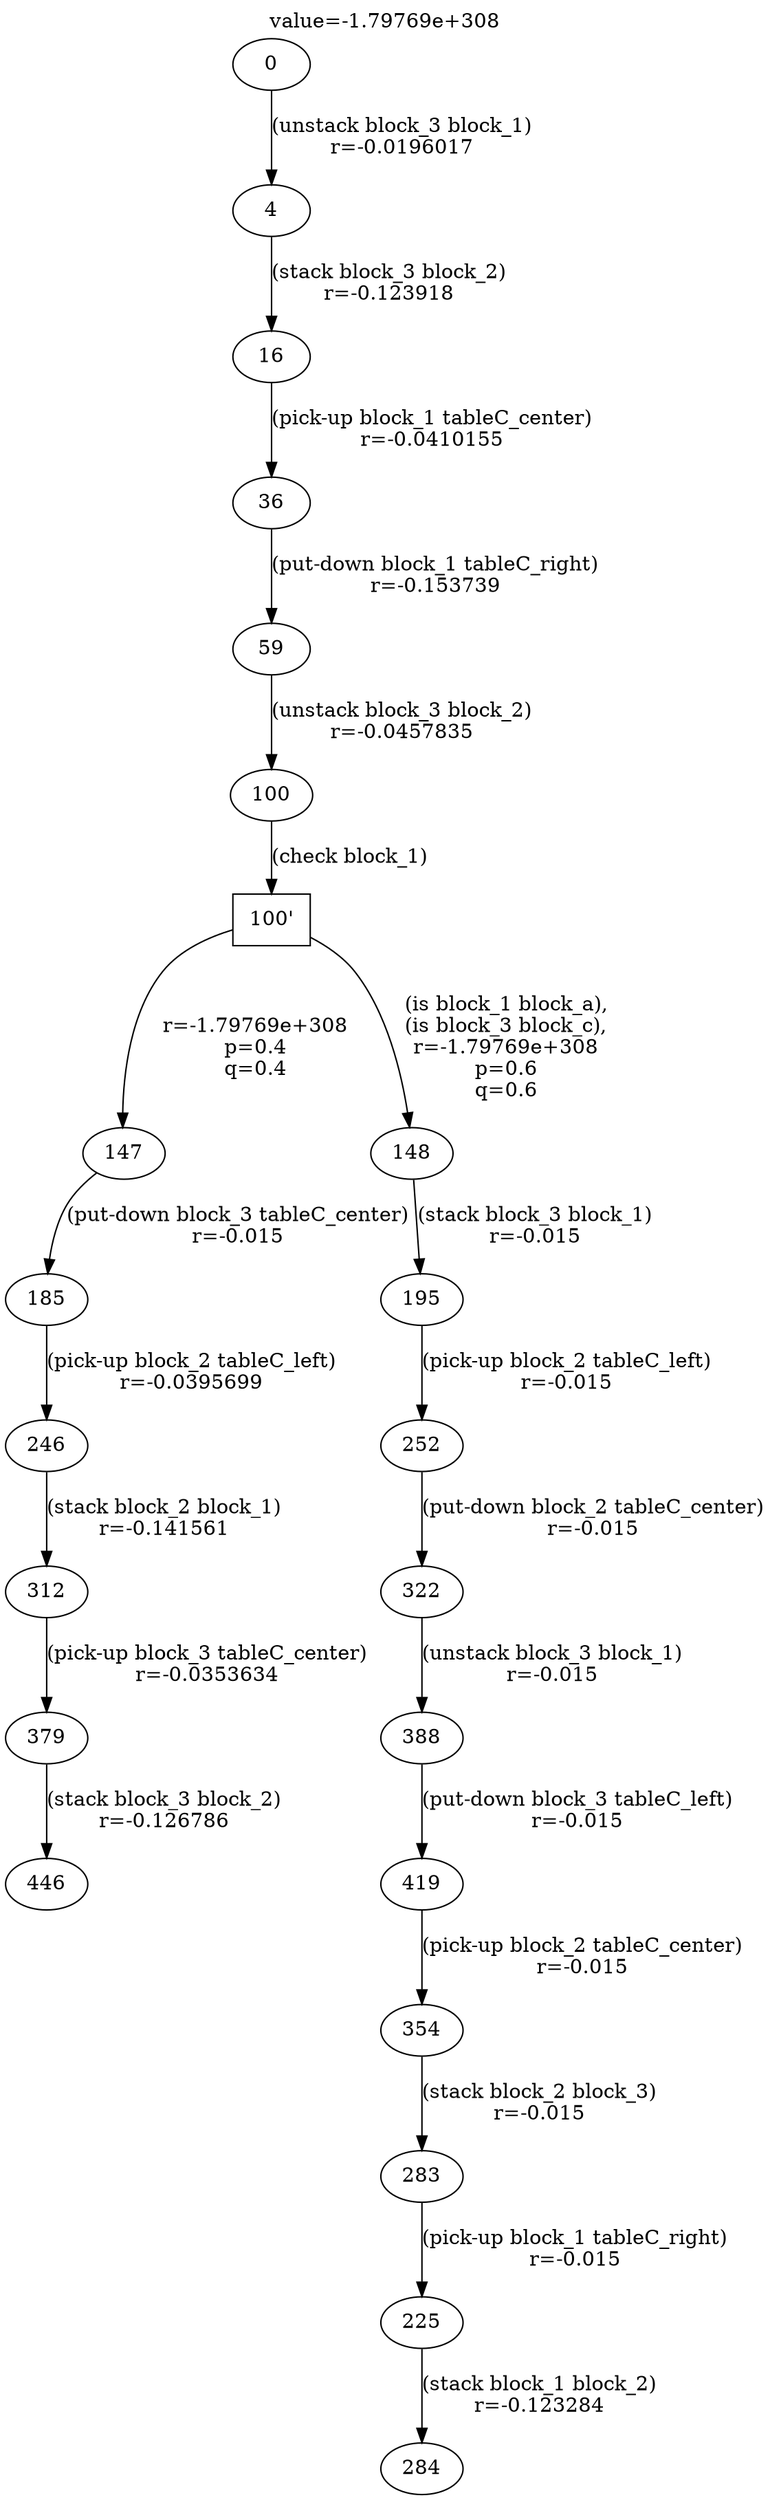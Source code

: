digraph g{
label="value=-1.79769e+308"
labelloc=top
0->4 [ label="(unstack block_3 block_1)
r=-0.0196017" ];
4->16 [ label="(stack block_3 block_2)
r=-0.123918" ];
16->36 [ label="(pick-up block_1 tableC_center)
r=-0.0410155" ];
36->59 [ label="(put-down block_1 tableC_right)
r=-0.153739" ];
59->100 [ label="(unstack block_3 block_2)
r=-0.0457835" ];
"100'" [ shape=box ] ;
100->"100'" [ label="(check block_1)" ];
"100'"->147 [ label="
r=-1.79769e+308
p=0.4
q=0.4" ];
147->185 [ label="(put-down block_3 tableC_center)
r=-0.015" ];
185->246 [ label="(pick-up block_2 tableC_left)
r=-0.0395699" ];
246->312 [ label="(stack block_2 block_1)
r=-0.141561" ];
312->379 [ label="(pick-up block_3 tableC_center)
r=-0.0353634" ];
379->446 [ label="(stack block_3 block_2)
r=-0.126786" ];
"100'"->148 [ label="
(is block_1 block_a),
(is block_3 block_c),
r=-1.79769e+308
p=0.6
q=0.6" ];
148->195 [ label="(stack block_3 block_1)
r=-0.015" ];
195->252 [ label="(pick-up block_2 tableC_left)
r=-0.015" ];
252->322 [ label="(put-down block_2 tableC_center)
r=-0.015" ];
322->388 [ label="(unstack block_3 block_1)
r=-0.015" ];
388->419 [ label="(put-down block_3 tableC_left)
r=-0.015" ];
419->354 [ label="(pick-up block_2 tableC_center)
r=-0.015" ];
354->283 [ label="(stack block_2 block_3)
r=-0.015" ];
283->225 [ label="(pick-up block_1 tableC_right)
r=-0.015" ];
225->284 [ label="(stack block_1 block_2)
r=-0.123284" ];
}
